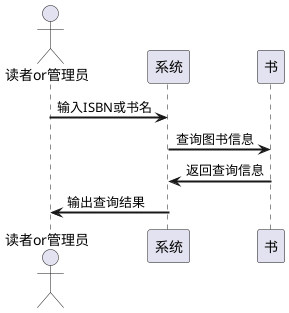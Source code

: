 @startuml
skinparam sequenceArrowThickness 2
skinparam maxmessagesize 60

actor "读者or管理员" as U
participant "系统" as A
participant "书" as C

U -> A: 输入ISBN或书名
A -> C: 查询图书信息
C-> A: 返回查询信息
A -> U: 输出查询结果
@enduml